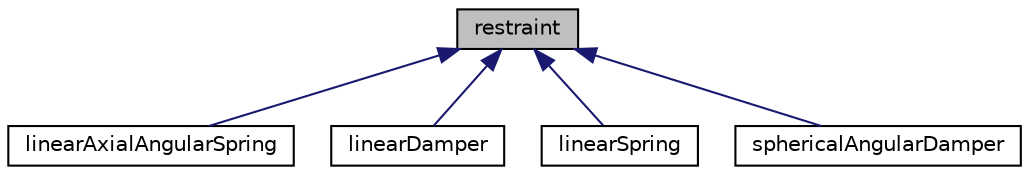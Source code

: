 digraph "restraint"
{
  bgcolor="transparent";
  edge [fontname="Helvetica",fontsize="10",labelfontname="Helvetica",labelfontsize="10"];
  node [fontname="Helvetica",fontsize="10",shape=record];
  Node0 [label="restraint",height=0.2,width=0.4,color="black", fillcolor="grey75", style="filled", fontcolor="black"];
  Node0 -> Node1 [dir="back",color="midnightblue",fontsize="10",style="solid",fontname="Helvetica"];
  Node1 [label="linearAxialAngularSpring",height=0.2,width=0.4,color="black",URL="$a30429.html",tooltip="Linear axial angular spring restraint. "];
  Node0 -> Node2 [dir="back",color="midnightblue",fontsize="10",style="solid",fontname="Helvetica"];
  Node2 [label="linearDamper",height=0.2,width=0.4,color="black",URL="$a30433.html",tooltip="Linear damper restraint. Operates in the local frame of the body. "];
  Node0 -> Node3 [dir="back",color="midnightblue",fontsize="10",style="solid",fontname="Helvetica"];
  Node3 [label="linearSpring",height=0.2,width=0.4,color="black",URL="$a30437.html",tooltip="Linear spring restraint. "];
  Node0 -> Node4 [dir="back",color="midnightblue",fontsize="10",style="solid",fontname="Helvetica"];
  Node4 [label="sphericalAngularDamper",height=0.2,width=0.4,color="black",URL="$a30445.html",tooltip="Spherical angular damper restraint. Operates in the local frame of the body. "];
}
